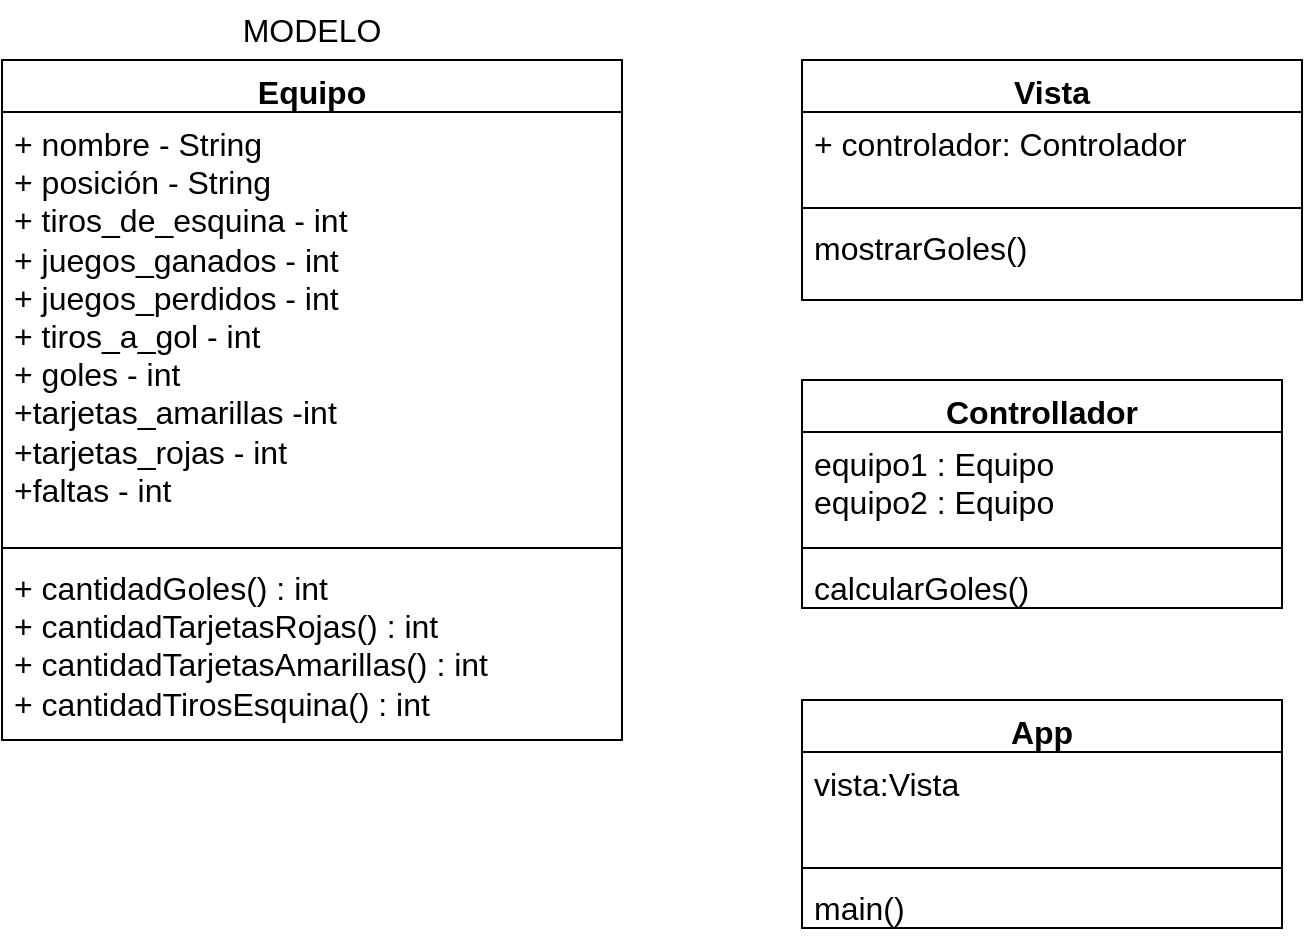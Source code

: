 <mxfile version="21.5.1" type="device">
  <diagram name="Page-1" id="BvU_pZe36kjrZD1VueXj">
    <mxGraphModel dx="882" dy="604" grid="1" gridSize="10" guides="1" tooltips="1" connect="1" arrows="1" fold="1" page="1" pageScale="1" pageWidth="1100" pageHeight="850" math="0" shadow="0">
      <root>
        <mxCell id="0" />
        <mxCell id="1" parent="0" />
        <mxCell id="WcCAnT3Pc2AkxWyRe8p--5" value="Equipo" style="swimlane;fontStyle=1;align=center;verticalAlign=top;childLayout=stackLayout;horizontal=1;startSize=26;horizontalStack=0;resizeParent=1;resizeParentMax=0;resizeLast=0;collapsible=1;marginBottom=0;whiteSpace=wrap;html=1;fontSize=16;" vertex="1" parent="1">
          <mxGeometry x="200" y="200" width="310" height="340" as="geometry" />
        </mxCell>
        <mxCell id="WcCAnT3Pc2AkxWyRe8p--6" value="+ nombre - String&lt;br&gt;+ posición - String&lt;br&gt;+ tiros_de_esquina - int&lt;br&gt;+ juegos_ganados - int&lt;br&gt;+ juegos_perdidos - int&lt;br&gt;+ tiros_a_gol - int&lt;br&gt;+ goles - int&lt;br&gt;+tarjetas_amarillas -int&lt;br&gt;+tarjetas_rojas - int&lt;br&gt;+faltas - int" style="text;strokeColor=none;fillColor=none;align=left;verticalAlign=top;spacingLeft=4;spacingRight=4;overflow=hidden;rotatable=0;points=[[0,0.5],[1,0.5]];portConstraint=eastwest;whiteSpace=wrap;html=1;fontSize=16;" vertex="1" parent="WcCAnT3Pc2AkxWyRe8p--5">
          <mxGeometry y="26" width="310" height="214" as="geometry" />
        </mxCell>
        <mxCell id="WcCAnT3Pc2AkxWyRe8p--7" value="" style="line;strokeWidth=1;fillColor=none;align=left;verticalAlign=middle;spacingTop=-1;spacingLeft=3;spacingRight=3;rotatable=0;labelPosition=right;points=[];portConstraint=eastwest;strokeColor=inherit;fontSize=16;" vertex="1" parent="WcCAnT3Pc2AkxWyRe8p--5">
          <mxGeometry y="240" width="310" height="8" as="geometry" />
        </mxCell>
        <mxCell id="WcCAnT3Pc2AkxWyRe8p--8" value="+ cantidadGoles() : int&lt;br&gt;+ cantidadTarjetasRojas() : int&lt;br&gt;+ cantidadTarjetasAmarillas() : int&lt;br&gt;+ cantidadTirosEsquina() : int" style="text;strokeColor=none;fillColor=none;align=left;verticalAlign=top;spacingLeft=4;spacingRight=4;overflow=hidden;rotatable=0;points=[[0,0.5],[1,0.5]];portConstraint=eastwest;whiteSpace=wrap;html=1;fontSize=16;" vertex="1" parent="WcCAnT3Pc2AkxWyRe8p--5">
          <mxGeometry y="248" width="310" height="92" as="geometry" />
        </mxCell>
        <mxCell id="WcCAnT3Pc2AkxWyRe8p--11" value="MODELO" style="text;html=1;strokeColor=none;fillColor=none;align=center;verticalAlign=middle;whiteSpace=wrap;rounded=0;fontSize=16;" vertex="1" parent="1">
          <mxGeometry x="325" y="170" width="60" height="30" as="geometry" />
        </mxCell>
        <mxCell id="WcCAnT3Pc2AkxWyRe8p--20" value="Vista" style="swimlane;fontStyle=1;align=center;verticalAlign=top;childLayout=stackLayout;horizontal=1;startSize=26;horizontalStack=0;resizeParent=1;resizeParentMax=0;resizeLast=0;collapsible=1;marginBottom=0;whiteSpace=wrap;html=1;fontSize=16;" vertex="1" parent="1">
          <mxGeometry x="600" y="200" width="250" height="120" as="geometry" />
        </mxCell>
        <mxCell id="WcCAnT3Pc2AkxWyRe8p--21" value="+ controlador: Controlador" style="text;strokeColor=none;fillColor=none;align=left;verticalAlign=top;spacingLeft=4;spacingRight=4;overflow=hidden;rotatable=0;points=[[0,0.5],[1,0.5]];portConstraint=eastwest;whiteSpace=wrap;html=1;fontSize=16;" vertex="1" parent="WcCAnT3Pc2AkxWyRe8p--20">
          <mxGeometry y="26" width="250" height="44" as="geometry" />
        </mxCell>
        <mxCell id="WcCAnT3Pc2AkxWyRe8p--22" value="" style="line;strokeWidth=1;fillColor=none;align=left;verticalAlign=middle;spacingTop=-1;spacingLeft=3;spacingRight=3;rotatable=0;labelPosition=right;points=[];portConstraint=eastwest;strokeColor=inherit;fontSize=16;" vertex="1" parent="WcCAnT3Pc2AkxWyRe8p--20">
          <mxGeometry y="70" width="250" height="8" as="geometry" />
        </mxCell>
        <mxCell id="WcCAnT3Pc2AkxWyRe8p--23" value="mostrarGoles()" style="text;strokeColor=none;fillColor=none;align=left;verticalAlign=top;spacingLeft=4;spacingRight=4;overflow=hidden;rotatable=0;points=[[0,0.5],[1,0.5]];portConstraint=eastwest;whiteSpace=wrap;html=1;fontSize=16;" vertex="1" parent="WcCAnT3Pc2AkxWyRe8p--20">
          <mxGeometry y="78" width="250" height="42" as="geometry" />
        </mxCell>
        <mxCell id="WcCAnT3Pc2AkxWyRe8p--24" value="Controllador" style="swimlane;fontStyle=1;align=center;verticalAlign=top;childLayout=stackLayout;horizontal=1;startSize=26;horizontalStack=0;resizeParent=1;resizeParentMax=0;resizeLast=0;collapsible=1;marginBottom=0;whiteSpace=wrap;html=1;fontSize=16;" vertex="1" parent="1">
          <mxGeometry x="600" y="360" width="240" height="114" as="geometry" />
        </mxCell>
        <mxCell id="WcCAnT3Pc2AkxWyRe8p--25" value="equipo1 : Equipo&lt;br&gt;equipo2 : Equipo" style="text;strokeColor=none;fillColor=none;align=left;verticalAlign=top;spacingLeft=4;spacingRight=4;overflow=hidden;rotatable=0;points=[[0,0.5],[1,0.5]];portConstraint=eastwest;whiteSpace=wrap;html=1;fontSize=16;" vertex="1" parent="WcCAnT3Pc2AkxWyRe8p--24">
          <mxGeometry y="26" width="240" height="54" as="geometry" />
        </mxCell>
        <mxCell id="WcCAnT3Pc2AkxWyRe8p--26" value="" style="line;strokeWidth=1;fillColor=none;align=left;verticalAlign=middle;spacingTop=-1;spacingLeft=3;spacingRight=3;rotatable=0;labelPosition=right;points=[];portConstraint=eastwest;strokeColor=inherit;fontSize=16;" vertex="1" parent="WcCAnT3Pc2AkxWyRe8p--24">
          <mxGeometry y="80" width="240" height="8" as="geometry" />
        </mxCell>
        <mxCell id="WcCAnT3Pc2AkxWyRe8p--27" value="calcularGoles()" style="text;strokeColor=none;fillColor=none;align=left;verticalAlign=top;spacingLeft=4;spacingRight=4;overflow=hidden;rotatable=0;points=[[0,0.5],[1,0.5]];portConstraint=eastwest;whiteSpace=wrap;html=1;fontSize=16;" vertex="1" parent="WcCAnT3Pc2AkxWyRe8p--24">
          <mxGeometry y="88" width="240" height="26" as="geometry" />
        </mxCell>
        <mxCell id="WcCAnT3Pc2AkxWyRe8p--28" value="App" style="swimlane;fontStyle=1;align=center;verticalAlign=top;childLayout=stackLayout;horizontal=1;startSize=26;horizontalStack=0;resizeParent=1;resizeParentMax=0;resizeLast=0;collapsible=1;marginBottom=0;whiteSpace=wrap;html=1;fontSize=16;" vertex="1" parent="1">
          <mxGeometry x="600" y="520" width="240" height="114" as="geometry" />
        </mxCell>
        <mxCell id="WcCAnT3Pc2AkxWyRe8p--29" value="vista:Vista" style="text;strokeColor=none;fillColor=none;align=left;verticalAlign=top;spacingLeft=4;spacingRight=4;overflow=hidden;rotatable=0;points=[[0,0.5],[1,0.5]];portConstraint=eastwest;whiteSpace=wrap;html=1;fontSize=16;" vertex="1" parent="WcCAnT3Pc2AkxWyRe8p--28">
          <mxGeometry y="26" width="240" height="54" as="geometry" />
        </mxCell>
        <mxCell id="WcCAnT3Pc2AkxWyRe8p--30" value="" style="line;strokeWidth=1;fillColor=none;align=left;verticalAlign=middle;spacingTop=-1;spacingLeft=3;spacingRight=3;rotatable=0;labelPosition=right;points=[];portConstraint=eastwest;strokeColor=inherit;fontSize=16;" vertex="1" parent="WcCAnT3Pc2AkxWyRe8p--28">
          <mxGeometry y="80" width="240" height="8" as="geometry" />
        </mxCell>
        <mxCell id="WcCAnT3Pc2AkxWyRe8p--31" value="main()" style="text;strokeColor=none;fillColor=none;align=left;verticalAlign=top;spacingLeft=4;spacingRight=4;overflow=hidden;rotatable=0;points=[[0,0.5],[1,0.5]];portConstraint=eastwest;whiteSpace=wrap;html=1;fontSize=16;" vertex="1" parent="WcCAnT3Pc2AkxWyRe8p--28">
          <mxGeometry y="88" width="240" height="26" as="geometry" />
        </mxCell>
      </root>
    </mxGraphModel>
  </diagram>
</mxfile>
